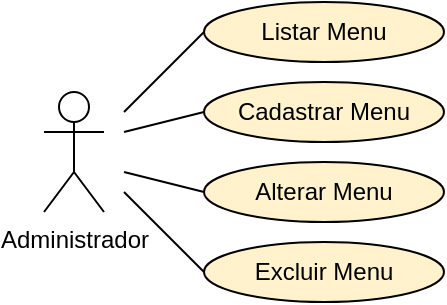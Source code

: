 <mxfile version="14.7.2" type="device"><diagram id="OuJw2wtNyGCThG0iatuD" name="Page-1"><mxGraphModel dx="1030" dy="584" grid="1" gridSize="10" guides="1" tooltips="1" connect="1" arrows="1" fold="1" page="1" pageScale="1" pageWidth="850" pageHeight="1100" math="0" shadow="0"><root><mxCell id="0"/><mxCell id="1" parent="0"/><mxCell id="PCyA0bRhOXEH6rUtyWEo-21" style="edgeStyle=none;rounded=0;orthogonalLoop=1;jettySize=auto;html=1;exitX=0;exitY=0.5;exitDx=0;exitDy=0;endArrow=none;endFill=0;" edge="1" parent="1" source="8p5TN-MljgMGI9fPJSg6-4"><mxGeometry relative="1" as="geometry"><mxPoint x="180" y="300" as="targetPoint"/></mxGeometry></mxCell><mxCell id="8p5TN-MljgMGI9fPJSg6-4" value="Listar Menu" style="ellipse;whiteSpace=wrap;html=1;fillColor=#fff2cc;" parent="1" vertex="1"><mxGeometry x="220" y="245" width="120" height="30" as="geometry"/></mxCell><mxCell id="PCyA0bRhOXEH6rUtyWEo-19" style="edgeStyle=none;rounded=0;orthogonalLoop=1;jettySize=auto;html=1;exitX=0;exitY=0.5;exitDx=0;exitDy=0;endArrow=none;endFill=0;" edge="1" parent="1" source="8p5TN-MljgMGI9fPJSg6-5"><mxGeometry relative="1" as="geometry"><mxPoint x="180" y="310" as="targetPoint"/></mxGeometry></mxCell><mxCell id="8p5TN-MljgMGI9fPJSg6-5" value="Cadastrar Menu" style="ellipse;whiteSpace=wrap;html=1;fillColor=#fff2cc;" parent="1" vertex="1"><mxGeometry x="220" y="285" width="120" height="30" as="geometry"/></mxCell><mxCell id="PCyA0bRhOXEH6rUtyWEo-18" style="edgeStyle=none;rounded=0;orthogonalLoop=1;jettySize=auto;html=1;exitX=0;exitY=0.5;exitDx=0;exitDy=0;endArrow=none;endFill=0;" edge="1" parent="1" source="8p5TN-MljgMGI9fPJSg6-6"><mxGeometry relative="1" as="geometry"><mxPoint x="180" y="330" as="targetPoint"/></mxGeometry></mxCell><mxCell id="8p5TN-MljgMGI9fPJSg6-6" value="Alterar Menu" style="ellipse;whiteSpace=wrap;html=1;fillColor=#fff2cc;" parent="1" vertex="1"><mxGeometry x="220" y="325" width="120" height="30" as="geometry"/></mxCell><mxCell id="PCyA0bRhOXEH6rUtyWEo-20" style="edgeStyle=none;rounded=0;orthogonalLoop=1;jettySize=auto;html=1;exitX=0;exitY=0.5;exitDx=0;exitDy=0;endArrow=none;endFill=0;" edge="1" parent="1" source="8p5TN-MljgMGI9fPJSg6-7"><mxGeometry relative="1" as="geometry"><mxPoint x="180" y="340" as="targetPoint"/></mxGeometry></mxCell><mxCell id="8p5TN-MljgMGI9fPJSg6-7" value="Excluir Menu" style="ellipse;whiteSpace=wrap;html=1;fillColor=#fff2cc;" parent="1" vertex="1"><mxGeometry x="220" y="365" width="120" height="30" as="geometry"/></mxCell><mxCell id="PCyA0bRhOXEH6rUtyWEo-1" value="Administrador" style="shape=umlActor;verticalLabelPosition=bottom;verticalAlign=top;html=1;outlineConnect=0;" vertex="1" parent="1"><mxGeometry x="140" y="290" width="30" height="60" as="geometry"/></mxCell></root></mxGraphModel></diagram></mxfile>